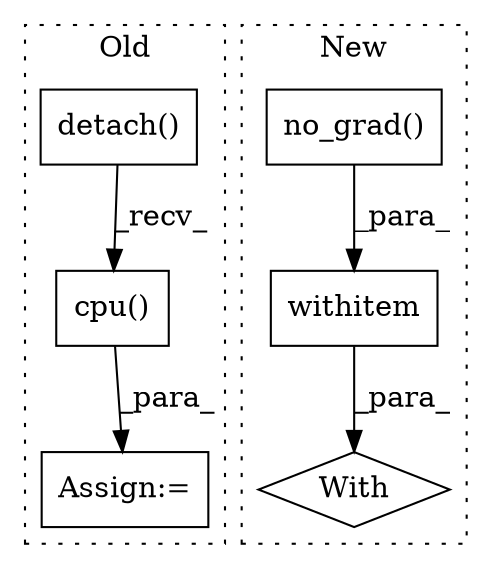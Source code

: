 digraph G {
subgraph cluster0 {
1 [label="cpu()" a="75" s="5569" l="26" shape="box"];
5 [label="detach()" a="75" s="5569" l="20" shape="box"];
6 [label="Assign:=" a="68" s="5566" l="3" shape="box"];
label = "Old";
style="dotted";
}
subgraph cluster1 {
2 [label="withitem" a="49" s="3873" l="5" shape="box"];
3 [label="With" a="39" s="3868,3878" l="5,24" shape="diamond"];
4 [label="no_grad()" a="75" s="3873" l="15" shape="box"];
label = "New";
style="dotted";
}
1 -> 6 [label="_para_"];
2 -> 3 [label="_para_"];
4 -> 2 [label="_para_"];
5 -> 1 [label="_recv_"];
}
